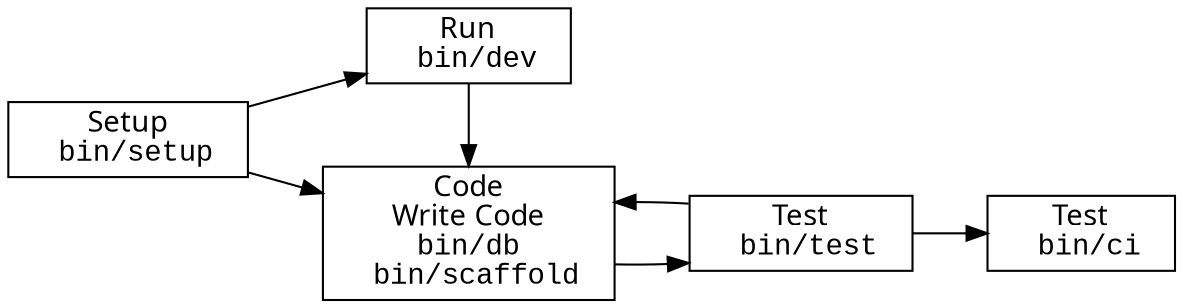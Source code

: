 digraph G {

  rankdir="LR"
  nodesep=0.55
  compound=true
  node[shape=box fontname=avenir]

  Setup[label=<
    <FONT face="avenir">Setup</FONT>
    <br/>
    <FONT face="Courier New">bin/setup</FONT>
  >]
  Run[label=<
    <FONT face="avenir">Run</FONT>
    <br/>
    <FONT face="Courier New">bin/dev</FONT>
  >]
  Test[label=<
    <FONT face="avenir">Test</FONT>
    <br/>
    <FONT face="Courier New">bin/test</FONT>
  >]
  CI[label=<
    <FONT face="avenir">Test</FONT>
    <br/>
    <FONT face="Courier New">bin/ci</FONT>
  >]
  Code[label=<
    <FONT face="avenir">Code</FONT>
    <br/>
    <FONT face="Baskerville">Write Code</FONT>
    <br/>
    <FONT face="Courier New">bin/db</FONT>
    <br/>
    <FONT face="Courier New">bin/scaffold</FONT>
  >]
  Setup -> Run
  Setup -> Code
  Run   -> Code
  Code  -> Test
  Test  -> Code
  Test  -> CI
  { rank=same; Run; Code; }
}
